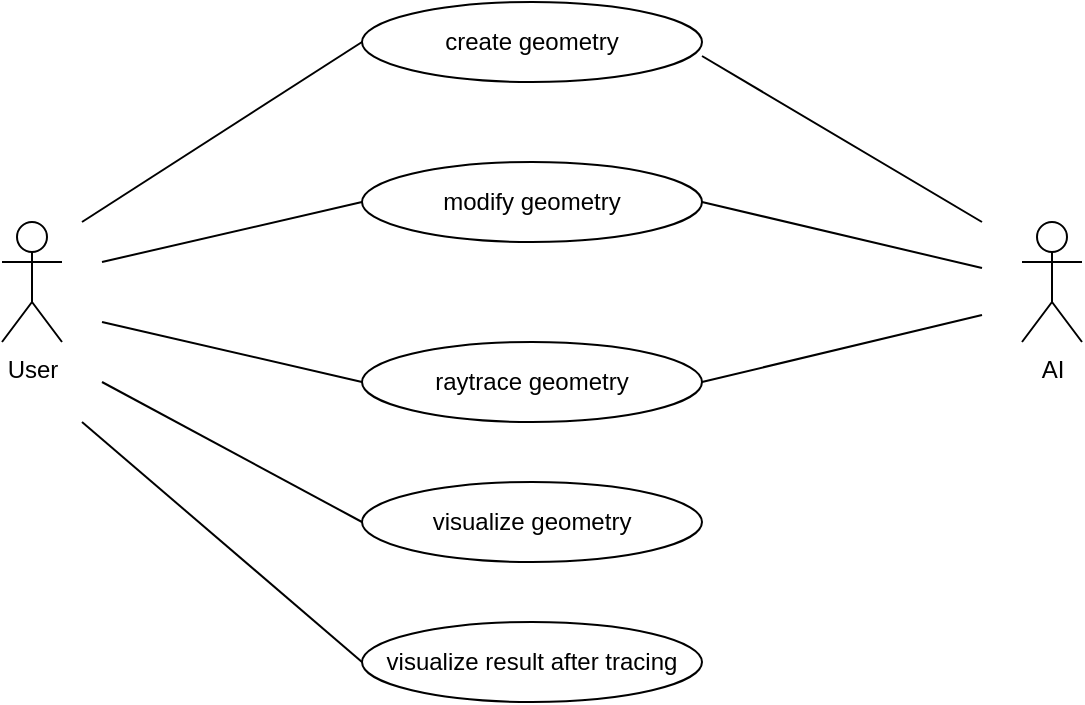 <mxfile version="13.7.5" type="github">
  <diagram id="fH-2xh8jzHFzDoGEG2FD" name="Page-1">
    <mxGraphModel dx="1038" dy="547" grid="1" gridSize="10" guides="1" tooltips="1" connect="1" arrows="1" fold="1" page="1" pageScale="1" pageWidth="850" pageHeight="1100" math="0" shadow="0">
      <root>
        <mxCell id="0" />
        <mxCell id="1" parent="0" />
        <mxCell id="AYw8XfXgVCXr3-GL2XyS-1" value="create geometry" style="ellipse;whiteSpace=wrap;html=1;" parent="1" vertex="1">
          <mxGeometry x="240" y="50" width="170" height="40" as="geometry" />
        </mxCell>
        <mxCell id="AYw8XfXgVCXr3-GL2XyS-2" value="User" style="shape=umlActor;verticalLabelPosition=bottom;verticalAlign=top;html=1;outlineConnect=0;" parent="1" vertex="1">
          <mxGeometry x="60" y="160" width="30" height="60" as="geometry" />
        </mxCell>
        <mxCell id="nCUEm0m7XjJb0uW27EBz-1" value="modify geometry" style="ellipse;whiteSpace=wrap;html=1;" parent="1" vertex="1">
          <mxGeometry x="240" y="130" width="170" height="40" as="geometry" />
        </mxCell>
        <mxCell id="nCUEm0m7XjJb0uW27EBz-2" value="raytrace geometry" style="ellipse;whiteSpace=wrap;html=1;" parent="1" vertex="1">
          <mxGeometry x="240" y="220" width="170" height="40" as="geometry" />
        </mxCell>
        <mxCell id="nCUEm0m7XjJb0uW27EBz-3" value="&lt;div&gt;visualize geometry&lt;/div&gt;" style="ellipse;whiteSpace=wrap;html=1;" parent="1" vertex="1">
          <mxGeometry x="240" y="290" width="170" height="40" as="geometry" />
        </mxCell>
        <mxCell id="nCUEm0m7XjJb0uW27EBz-4" value="visualize result after tracing" style="ellipse;whiteSpace=wrap;html=1;" parent="1" vertex="1">
          <mxGeometry x="240" y="360" width="170" height="40" as="geometry" />
        </mxCell>
        <mxCell id="nCUEm0m7XjJb0uW27EBz-6" value="" style="endArrow=none;html=1;entryX=0;entryY=0.5;entryDx=0;entryDy=0;" parent="1" target="AYw8XfXgVCXr3-GL2XyS-1" edge="1">
          <mxGeometry width="50" height="50" relative="1" as="geometry">
            <mxPoint x="100" y="160" as="sourcePoint" />
            <mxPoint x="190" y="90" as="targetPoint" />
          </mxGeometry>
        </mxCell>
        <mxCell id="nCUEm0m7XjJb0uW27EBz-7" value="" style="endArrow=none;html=1;entryX=0;entryY=0.5;entryDx=0;entryDy=0;" parent="1" edge="1">
          <mxGeometry width="50" height="50" relative="1" as="geometry">
            <mxPoint x="110" y="180" as="sourcePoint" />
            <mxPoint x="240" y="150" as="targetPoint" />
          </mxGeometry>
        </mxCell>
        <mxCell id="nCUEm0m7XjJb0uW27EBz-8" value="" style="endArrow=none;html=1;entryX=0;entryY=0.5;entryDx=0;entryDy=0;" parent="1" edge="1">
          <mxGeometry width="50" height="50" relative="1" as="geometry">
            <mxPoint x="110" y="210" as="sourcePoint" />
            <mxPoint x="240" y="240" as="targetPoint" />
          </mxGeometry>
        </mxCell>
        <mxCell id="nCUEm0m7XjJb0uW27EBz-9" value="" style="endArrow=none;html=1;entryX=0;entryY=0.5;entryDx=0;entryDy=0;" parent="1" edge="1">
          <mxGeometry width="50" height="50" relative="1" as="geometry">
            <mxPoint x="110" y="240" as="sourcePoint" />
            <mxPoint x="240" y="310" as="targetPoint" />
          </mxGeometry>
        </mxCell>
        <mxCell id="nCUEm0m7XjJb0uW27EBz-10" value="" style="endArrow=none;html=1;entryX=0;entryY=0.5;entryDx=0;entryDy=0;" parent="1" edge="1">
          <mxGeometry width="50" height="50" relative="1" as="geometry">
            <mxPoint x="100" y="260" as="sourcePoint" />
            <mxPoint x="240" y="380" as="targetPoint" />
          </mxGeometry>
        </mxCell>
        <mxCell id="9KWmefP-E-gKywj46Q6Y-1" value="&lt;div&gt;AI&lt;/div&gt;" style="shape=umlActor;verticalLabelPosition=bottom;verticalAlign=top;html=1;outlineConnect=0;" vertex="1" parent="1">
          <mxGeometry x="570" y="160" width="30" height="60" as="geometry" />
        </mxCell>
        <mxCell id="9KWmefP-E-gKywj46Q6Y-2" value="" style="endArrow=none;html=1;entryX=1;entryY=0.675;entryDx=0;entryDy=0;entryPerimeter=0;" edge="1" parent="1" target="AYw8XfXgVCXr3-GL2XyS-1">
          <mxGeometry width="50" height="50" relative="1" as="geometry">
            <mxPoint x="550" y="160" as="sourcePoint" />
            <mxPoint x="690" y="70" as="targetPoint" />
          </mxGeometry>
        </mxCell>
        <mxCell id="9KWmefP-E-gKywj46Q6Y-3" value="" style="endArrow=none;html=1;entryX=1;entryY=0.5;entryDx=0;entryDy=0;" edge="1" parent="1" target="nCUEm0m7XjJb0uW27EBz-1">
          <mxGeometry width="50" height="50" relative="1" as="geometry">
            <mxPoint x="550" y="183" as="sourcePoint" />
            <mxPoint x="410" y="100" as="targetPoint" />
          </mxGeometry>
        </mxCell>
        <mxCell id="9KWmefP-E-gKywj46Q6Y-4" value="" style="endArrow=none;html=1;entryX=1;entryY=0.5;entryDx=0;entryDy=0;" edge="1" parent="1" target="nCUEm0m7XjJb0uW27EBz-2">
          <mxGeometry width="50" height="50" relative="1" as="geometry">
            <mxPoint x="550" y="206.5" as="sourcePoint" />
            <mxPoint x="410" y="173.5" as="targetPoint" />
          </mxGeometry>
        </mxCell>
      </root>
    </mxGraphModel>
  </diagram>
</mxfile>
